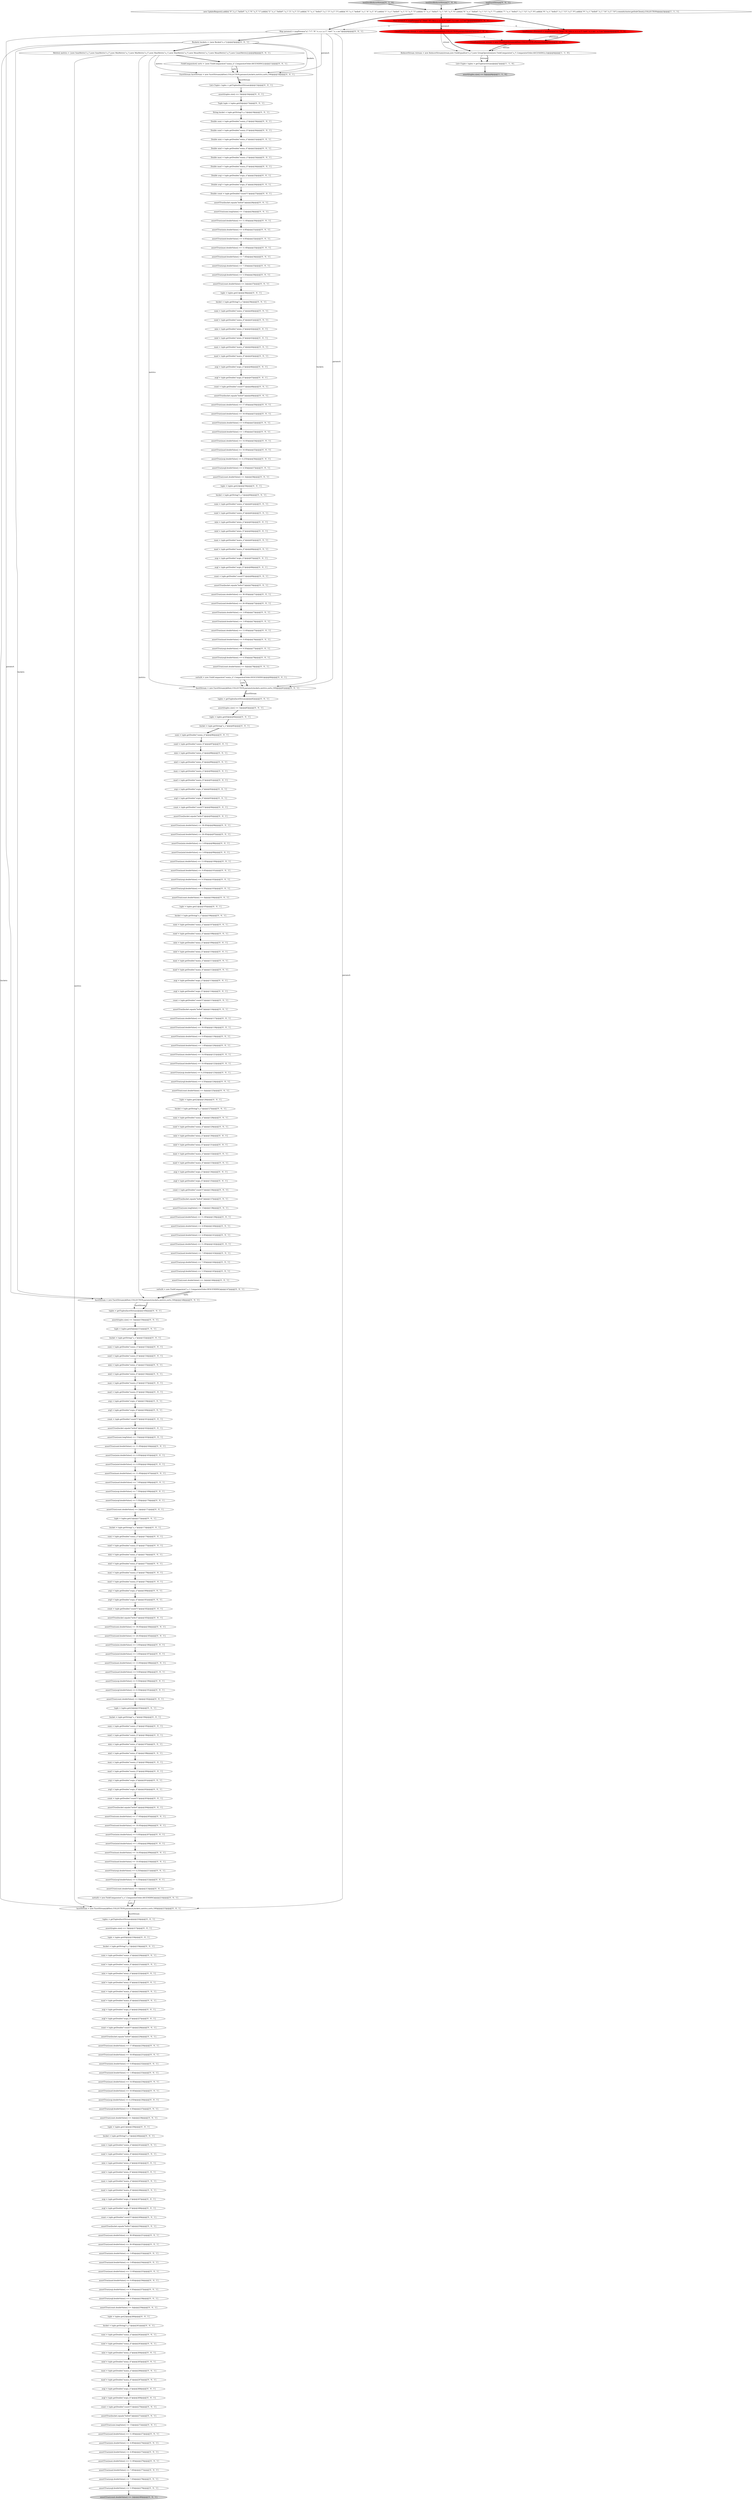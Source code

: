 digraph {
197 [style = filled, label = "count = tuple.getDouble(\"count(*)\")@@@136@@@['0', '0', '1']", fillcolor = white, shape = ellipse image = "AAA0AAABBB3BBB"];
48 [style = filled, label = "sumf = tuple.getDouble(\"sum(a_f)\")@@@108@@@['0', '0', '1']", fillcolor = white, shape = ellipse image = "AAA0AAABBB3BBB"];
226 [style = filled, label = "assertTrue(maxi.doubleValue() == 14.0D)@@@54@@@['0', '0', '1']", fillcolor = white, shape = ellipse image = "AAA0AAABBB3BBB"];
220 [style = filled, label = "assertTrue(maxi.doubleValue() == 13.0D)@@@255@@@['0', '0', '1']", fillcolor = white, shape = ellipse image = "AAA0AAABBB3BBB"];
51 [style = filled, label = "tuple = tuples.get(1)@@@172@@@['0', '0', '1']", fillcolor = white, shape = ellipse image = "AAA0AAABBB3BBB"];
67 [style = filled, label = "assertTrue(count.doubleValue() == 4)@@@238@@@['0', '0', '1']", fillcolor = white, shape = ellipse image = "AAA0AAABBB3BBB"];
140 [style = filled, label = "assertTrue(bucket.equals(\"hello0\"))@@@204@@@['0', '0', '1']", fillcolor = white, shape = ellipse image = "AAA0AAABBB3BBB"];
16 [style = filled, label = "assertTrue(minf.doubleValue() == 4.0D)@@@32@@@['0', '0', '1']", fillcolor = white, shape = ellipse image = "AAA0AAABBB3BBB"];
170 [style = filled, label = "minf = tuple.getDouble(\"min(a_f)\")@@@43@@@['0', '0', '1']", fillcolor = white, shape = ellipse image = "AAA0AAABBB3BBB"];
103 [style = filled, label = "tuple = tuples.get(2)@@@59@@@['0', '0', '1']", fillcolor = white, shape = ellipse image = "AAA0AAABBB3BBB"];
164 [style = filled, label = "assertTrue(maxi.doubleValue() == 11.0D)@@@142@@@['0', '0', '1']", fillcolor = white, shape = ellipse image = "AAA0AAABBB3BBB"];
201 [style = filled, label = "avgf = tuple.getDouble(\"avg(a_f)\")@@@181@@@['0', '0', '1']", fillcolor = white, shape = ellipse image = "AAA0AAABBB3BBB"];
95 [style = filled, label = "assertTrue(mini.doubleValue() == 0.0D)@@@119@@@['0', '0', '1']", fillcolor = white, shape = ellipse image = "AAA0AAABBB3BBB"];
5 [style = filled, label = "List<Tuple> tuples = getTuples(rstream)@@@7@@@['1', '1', '0']", fillcolor = white, shape = ellipse image = "AAA0AAABBB1BBB"];
4 [style = filled, label = "ReducerStream rstream = new ReducerStream(stream,new FieldEqualitor(\"a_s\"),new GroupOperation(new FieldComparator(\"a_f\",ComparatorOrder.ASCENDING),5))@@@6@@@['1', '1', '0']", fillcolor = white, shape = ellipse image = "AAA0AAABBB1BBB"];
110 [style = filled, label = "avgi = tuple.getDouble(\"avg(a_i)\")@@@159@@@['0', '0', '1']", fillcolor = white, shape = ellipse image = "AAA0AAABBB3BBB"];
7 [style = filled, label = "testZeroReducerStream['0', '1', '0']", fillcolor = lightgray, shape = diamond image = "AAA0AAABBB2BBB"];
80 [style = filled, label = "sorts(0( = new FieldComparator(\"a_s\",ComparatorOrder.DESCENDING)@@@147@@@['0', '0', '1']", fillcolor = white, shape = ellipse image = "AAA0AAABBB3BBB"];
24 [style = filled, label = "assertTrue(minf.doubleValue() == 3.0D)@@@74@@@['0', '0', '1']", fillcolor = white, shape = ellipse image = "AAA0AAABBB3BBB"];
144 [style = filled, label = "bucket = tuple.getString(\"a_s\")@@@152@@@['0', '0', '1']", fillcolor = white, shape = ellipse image = "AAA0AAABBB3BBB"];
102 [style = filled, label = "assertTrue(sumf.doubleValue() == 18.0D)@@@206@@@['0', '0', '1']", fillcolor = white, shape = ellipse image = "AAA0AAABBB3BBB"];
279 [style = filled, label = "avgf = tuple.getDouble(\"avg(a_f)\")@@@160@@@['0', '0', '1']", fillcolor = white, shape = ellipse image = "AAA0AAABBB3BBB"];
41 [style = filled, label = "Tuple tuple = tuples.get(0)@@@17@@@['0', '0', '1']", fillcolor = white, shape = ellipse image = "AAA0AAABBB3BBB"];
73 [style = filled, label = "sumf = tuple.getDouble(\"sum(a_f)\")@@@221@@@['0', '0', '1']", fillcolor = white, shape = ellipse image = "AAA0AAABBB3BBB"];
215 [style = filled, label = "sumf = tuple.getDouble(\"sum(a_f)\")@@@196@@@['0', '0', '1']", fillcolor = white, shape = ellipse image = "AAA0AAABBB3BBB"];
186 [style = filled, label = "mini = tuple.getDouble(\"min(a_i)\")@@@109@@@['0', '0', '1']", fillcolor = white, shape = ellipse image = "AAA0AAABBB3BBB"];
137 [style = filled, label = "assertTrue(sumf.doubleValue() == 26.0D)@@@97@@@['0', '0', '1']", fillcolor = white, shape = ellipse image = "AAA0AAABBB3BBB"];
157 [style = filled, label = "avgi = tuple.getDouble(\"avg(a_i)\")@@@201@@@['0', '0', '1']", fillcolor = white, shape = ellipse image = "AAA0AAABBB3BBB"];
86 [style = filled, label = "assertTrue(count.doubleValue() == 2)@@@171@@@['0', '0', '1']", fillcolor = white, shape = ellipse image = "AAA0AAABBB3BBB"];
209 [style = filled, label = "assertTrue(maxf.doubleValue() == 9.0D)@@@101@@@['0', '0', '1']", fillcolor = white, shape = ellipse image = "AAA0AAABBB3BBB"];
232 [style = filled, label = "count = tuple.getDouble(\"count(*)\")@@@161@@@['0', '0', '1']", fillcolor = white, shape = ellipse image = "AAA0AAABBB3BBB"];
0 [style = filled, label = "CloudSolrStream stream = new CloudSolrStream(zkHost,COLLECTION,paramsA)@@@5@@@['1', '0', '0']", fillcolor = red, shape = ellipse image = "AAA1AAABBB1BBB"];
238 [style = filled, label = "assertTrue(maxi.doubleValue() == 14.0D)@@@209@@@['0', '0', '1']", fillcolor = white, shape = ellipse image = "AAA0AAABBB3BBB"];
247 [style = filled, label = "assertTrue(sumi.doubleValue() == 38.0D)@@@71@@@['0', '0', '1']", fillcolor = white, shape = ellipse image = "AAA0AAABBB3BBB"];
255 [style = filled, label = "minf = tuple.getDouble(\"min(a_f)\")@@@244@@@['0', '0', '1']", fillcolor = white, shape = ellipse image = "AAA0AAABBB3BBB"];
275 [style = filled, label = "count = tuple.getDouble(\"count(*)\")@@@270@@@['0', '0', '1']", fillcolor = white, shape = ellipse image = "AAA0AAABBB3BBB"];
267 [style = filled, label = "assertTrue(minf.doubleValue() == 1.0D)@@@53@@@['0', '0', '1']", fillcolor = white, shape = ellipse image = "AAA0AAABBB3BBB"];
192 [style = filled, label = "assertTrue(maxf.doubleValue() == 7.0D)@@@277@@@['0', '0', '1']", fillcolor = white, shape = ellipse image = "AAA0AAABBB3BBB"];
276 [style = filled, label = "maxi = tuple.getDouble(\"max(a_i)\")@@@90@@@['0', '0', '1']", fillcolor = white, shape = ellipse image = "AAA0AAABBB3BBB"];
195 [style = filled, label = "Double count = tuple.getDouble(\"count(*)\")@@@27@@@['0', '0', '1']", fillcolor = white, shape = ellipse image = "AAA0AAABBB3BBB"];
229 [style = filled, label = "avgf = tuple.getDouble(\"avg(a_f)\")@@@269@@@['0', '0', '1']", fillcolor = white, shape = ellipse image = "AAA0AAABBB3BBB"];
153 [style = filled, label = "mini = tuple.getDouble(\"min(a_i)\")@@@63@@@['0', '0', '1']", fillcolor = white, shape = ellipse image = "AAA0AAABBB3BBB"];
55 [style = filled, label = "bucket = tuple.getString(\"a_s\")@@@39@@@['0', '0', '1']", fillcolor = white, shape = ellipse image = "AAA0AAABBB3BBB"];
272 [style = filled, label = "minf = tuple.getDouble(\"min(a_f)\")@@@131@@@['0', '0', '1']", fillcolor = white, shape = ellipse image = "AAA0AAABBB3BBB"];
152 [style = filled, label = "assert(tuples.size() == 3)@@@150@@@['0', '0', '1']", fillcolor = white, shape = ellipse image = "AAA0AAABBB3BBB"];
50 [style = filled, label = "tuples = getTuples(facetStream)@@@216@@@['0', '0', '1']", fillcolor = white, shape = ellipse image = "AAA0AAABBB3BBB"];
35 [style = filled, label = "minf = tuple.getDouble(\"min(a_f)\")@@@198@@@['0', '0', '1']", fillcolor = white, shape = ellipse image = "AAA0AAABBB3BBB"];
69 [style = filled, label = "assertTrue(sumi.longValue() == 15)@@@29@@@['0', '0', '1']", fillcolor = white, shape = ellipse image = "AAA0AAABBB3BBB"];
99 [style = filled, label = "assertTrue(avgf.doubleValue() == 5.5D)@@@279@@@['0', '0', '1']", fillcolor = white, shape = ellipse image = "AAA0AAABBB3BBB"];
123 [style = filled, label = "assertTrue(sumi.doubleValue() == 38.0D)@@@96@@@['0', '0', '1']", fillcolor = white, shape = ellipse image = "AAA0AAABBB3BBB"];
127 [style = filled, label = "sumi = tuple.getDouble(\"sum(a_i)\")@@@220@@@['0', '0', '1']", fillcolor = white, shape = ellipse image = "AAA0AAABBB3BBB"];
219 [style = filled, label = "assertTrue(maxf.doubleValue() == 9.0D)@@@189@@@['0', '0', '1']", fillcolor = white, shape = ellipse image = "AAA0AAABBB3BBB"];
258 [style = filled, label = "maxf = tuple.getDouble(\"max(a_f)\")@@@158@@@['0', '0', '1']", fillcolor = white, shape = ellipse image = "AAA0AAABBB3BBB"];
273 [style = filled, label = "assertTrue(sumi.doubleValue() == 17.0D)@@@230@@@['0', '0', '1']", fillcolor = white, shape = ellipse image = "AAA0AAABBB3BBB"];
59 [style = filled, label = "sumf = tuple.getDouble(\"sum(a_f)\")@@@263@@@['0', '0', '1']", fillcolor = white, shape = ellipse image = "AAA0AAABBB3BBB"];
120 [style = filled, label = "avgi = tuple.getDouble(\"avg(a_i)\")@@@46@@@['0', '0', '1']", fillcolor = white, shape = ellipse image = "AAA0AAABBB3BBB"];
168 [style = filled, label = "assertTrue(avgf.doubleValue() == 6.5D)@@@103@@@['0', '0', '1']", fillcolor = white, shape = ellipse image = "AAA0AAABBB3BBB"];
66 [style = filled, label = "assertTrue(maxf.doubleValue() == 9.0D)@@@76@@@['0', '0', '1']", fillcolor = white, shape = ellipse image = "AAA0AAABBB3BBB"];
12 [style = filled, label = "Double maxf = tuple.getDouble(\"max(a_f)\")@@@24@@@['0', '0', '1']", fillcolor = white, shape = ellipse image = "AAA0AAABBB3BBB"];
108 [style = filled, label = "assertTrue(avgi.doubleValue() == 4.25D)@@@123@@@['0', '0', '1']", fillcolor = white, shape = ellipse image = "AAA0AAABBB3BBB"];
62 [style = filled, label = "sumf = tuple.getDouble(\"sum(a_f)\")@@@242@@@['0', '0', '1']", fillcolor = white, shape = ellipse image = "AAA0AAABBB3BBB"];
188 [style = filled, label = "maxi = tuple.getDouble(\"max(a_i)\")@@@132@@@['0', '0', '1']", fillcolor = white, shape = ellipse image = "AAA0AAABBB3BBB"];
96 [style = filled, label = "bucket = tuple.getString(\"a_s\")@@@127@@@['0', '0', '1']", fillcolor = white, shape = ellipse image = "AAA0AAABBB3BBB"];
133 [style = filled, label = "tuple = tuples.get(0)@@@218@@@['0', '0', '1']", fillcolor = white, shape = ellipse image = "AAA0AAABBB3BBB"];
280 [style = filled, label = "assertTrue(count.doubleValue() == 2)@@@280@@@['0', '0', '1']", fillcolor = lightgray, shape = ellipse image = "AAA0AAABBB3BBB"];
262 [style = filled, label = "tuple = tuples.get(1)@@@239@@@['0', '0', '1']", fillcolor = white, shape = ellipse image = "AAA0AAABBB3BBB"];
25 [style = filled, label = "FieldComparator(( sorts = {new FieldComparator(\"sum(a_i)\",ComparatorOrder.ASCENDING)}@@@11@@@['0', '0', '1']", fillcolor = white, shape = ellipse image = "AAA0AAABBB3BBB"];
64 [style = filled, label = "assertTrue(count.doubleValue() == 4)@@@79@@@['0', '0', '1']", fillcolor = white, shape = ellipse image = "AAA0AAABBB3BBB"];
256 [style = filled, label = "assertTrue(avgi.doubleValue() == 7.5D)@@@35@@@['0', '0', '1']", fillcolor = white, shape = ellipse image = "AAA0AAABBB3BBB"];
77 [style = filled, label = "assertTrue(sumi.doubleValue() == 38.0D)@@@184@@@['0', '0', '1']", fillcolor = white, shape = ellipse image = "AAA0AAABBB3BBB"];
70 [style = filled, label = "assertTrue(maxf.doubleValue() == 7.0D)@@@168@@@['0', '0', '1']", fillcolor = white, shape = ellipse image = "AAA0AAABBB3BBB"];
8 [style = filled, label = "SolrParams sParamsA = mapParams(\"q\",\"blah\",\"fl\",\"id,a_s, a_i, a_f\",\"sort\",\"a_s asc , a_f asc\")@@@4@@@['0', '1', '0']", fillcolor = red, shape = ellipse image = "AAA1AAABBB2BBB"];
155 [style = filled, label = "avgf = tuple.getDouble(\"avg(a_f)\")@@@47@@@['0', '0', '1']", fillcolor = white, shape = ellipse image = "AAA0AAABBB3BBB"];
34 [style = filled, label = "assertTrue(bucket.equals(\"hello4\"))@@@137@@@['0', '0', '1']", fillcolor = white, shape = ellipse image = "AAA0AAABBB3BBB"];
270 [style = filled, label = "assertTrue(maxf.doubleValue() == 7.0D)@@@34@@@['0', '0', '1']", fillcolor = white, shape = ellipse image = "AAA0AAABBB3BBB"];
243 [style = filled, label = "sumi = tuple.getDouble(\"sum(a_i)\")@@@128@@@['0', '0', '1']", fillcolor = white, shape = ellipse image = "AAA0AAABBB3BBB"];
81 [style = filled, label = "sumf = tuple.getDouble(\"sum(a_f)\")@@@154@@@['0', '0', '1']", fillcolor = white, shape = ellipse image = "AAA0AAABBB3BBB"];
106 [style = filled, label = "assertTrue(avgf.doubleValue() == 6.5D)@@@78@@@['0', '0', '1']", fillcolor = white, shape = ellipse image = "AAA0AAABBB3BBB"];
138 [style = filled, label = "assertTrue(maxf.doubleValue() == 10.0D)@@@210@@@['0', '0', '1']", fillcolor = white, shape = ellipse image = "AAA0AAABBB3BBB"];
89 [style = filled, label = "assertTrue(bucket.equals(\"hello4\"))@@@271@@@['0', '0', '1']", fillcolor = white, shape = ellipse image = "AAA0AAABBB3BBB"];
181 [style = filled, label = "assertTrue(avgf.doubleValue() == 5.5D)@@@36@@@['0', '0', '1']", fillcolor = white, shape = ellipse image = "AAA0AAABBB3BBB"];
60 [style = filled, label = "Double sumi = tuple.getDouble(\"sum(a_i)\")@@@19@@@['0', '0', '1']", fillcolor = white, shape = ellipse image = "AAA0AAABBB3BBB"];
31 [style = filled, label = "mini = tuple.getDouble(\"min(a_i)\")@@@243@@@['0', '0', '1']", fillcolor = white, shape = ellipse image = "AAA0AAABBB3BBB"];
37 [style = filled, label = "sumi = tuple.getDouble(\"sum(a_i)\")@@@40@@@['0', '0', '1']", fillcolor = white, shape = ellipse image = "AAA0AAABBB3BBB"];
268 [style = filled, label = "avgf = tuple.getDouble(\"avg(a_f)\")@@@135@@@['0', '0', '1']", fillcolor = white, shape = ellipse image = "AAA0AAABBB3BBB"];
244 [style = filled, label = "maxi = tuple.getDouble(\"max(a_i)\")@@@245@@@['0', '0', '1']", fillcolor = white, shape = ellipse image = "AAA0AAABBB3BBB"];
265 [style = filled, label = "assertTrue(mini.doubleValue() == 4.0D)@@@165@@@['0', '0', '1']", fillcolor = white, shape = ellipse image = "AAA0AAABBB3BBB"];
175 [style = filled, label = "sorts(0( = new FieldComparator(\"sum(a_i)\",ComparatorOrder.DESCENDING)@@@80@@@['0', '0', '1']", fillcolor = white, shape = ellipse image = "AAA0AAABBB3BBB"];
87 [style = filled, label = "avgf = tuple.getDouble(\"avg(a_f)\")@@@248@@@['0', '0', '1']", fillcolor = white, shape = ellipse image = "AAA0AAABBB3BBB"];
84 [style = filled, label = "minf = tuple.getDouble(\"min(a_f)\")@@@223@@@['0', '0', '1']", fillcolor = white, shape = ellipse image = "AAA0AAABBB3BBB"];
165 [style = filled, label = "maxi = tuple.getDouble(\"max(a_i)\")@@@157@@@['0', '0', '1']", fillcolor = white, shape = ellipse image = "AAA0AAABBB3BBB"];
218 [style = filled, label = "assertTrue(bucket.equals(\"hello3\"))@@@250@@@['0', '0', '1']", fillcolor = white, shape = ellipse image = "AAA0AAABBB3BBB"];
240 [style = filled, label = "assertTrue(mini.doubleValue() == 4.0D)@@@274@@@['0', '0', '1']", fillcolor = white, shape = ellipse image = "AAA0AAABBB3BBB"];
30 [style = filled, label = "assertTrue(count.doubleValue() == 2)@@@37@@@['0', '0', '1']", fillcolor = white, shape = ellipse image = "AAA0AAABBB3BBB"];
151 [style = filled, label = "sumi = tuple.getDouble(\"sum(a_i)\")@@@107@@@['0', '0', '1']", fillcolor = white, shape = ellipse image = "AAA0AAABBB3BBB"];
222 [style = filled, label = "tuple = tuples.get(2)@@@260@@@['0', '0', '1']", fillcolor = white, shape = ellipse image = "AAA0AAABBB3BBB"];
139 [style = filled, label = "avgf = tuple.getDouble(\"avg(a_f)\")@@@202@@@['0', '0', '1']", fillcolor = white, shape = ellipse image = "AAA0AAABBB3BBB"];
167 [style = filled, label = "avgi = tuple.getDouble(\"avg(a_i)\")@@@113@@@['0', '0', '1']", fillcolor = white, shape = ellipse image = "AAA0AAABBB3BBB"];
263 [style = filled, label = "maxf = tuple.getDouble(\"max(a_f)\")@@@133@@@['0', '0', '1']", fillcolor = white, shape = ellipse image = "AAA0AAABBB3BBB"];
1 [style = filled, label = "new UpdateRequest().add(id,\"0\",\"a_s\",\"hello0\",\"a_i\",\"0\",\"a_f\",\"1\").add(id,\"2\",\"a_s\",\"hello0\",\"a_i\",\"2\",\"a_f\",\"2\").add(id,\"3\",\"a_s\",\"hello3\",\"a_i\",\"3\",\"a_f\",\"3\").add(id,\"4\",\"a_s\",\"hello4\",\"a_i\",\"4\",\"a_f\",\"4\").add(id,\"1\",\"a_s\",\"hello0\",\"a_i\",\"1\",\"a_f\",\"5\").add(id,\"5\",\"a_s\",\"hello3\",\"a_i\",\"10\",\"a_f\",\"6\").add(id,\"6\",\"a_s\",\"hello4\",\"a_i\",\"11\",\"a_f\",\"7\").add(id,\"7\",\"a_s\",\"hello3\",\"a_i\",\"12\",\"a_f\",\"8\").add(id,\"8\",\"a_s\",\"hello3\",\"a_i\",\"13\",\"a_f\",\"9\").add(id,\"9\",\"a_s\",\"hello0\",\"a_i\",\"14\",\"a_f\",\"10\").commit(cluster.getSolrClient(),COLLECTION)@@@3@@@['1', '1', '1']", fillcolor = white, shape = ellipse image = "AAA0AAABBB1BBB"];
90 [style = filled, label = "mini = tuple.getDouble(\"min(a_i)\")@@@88@@@['0', '0', '1']", fillcolor = white, shape = ellipse image = "AAA0AAABBB3BBB"];
98 [style = filled, label = "assertTrue(maxi.doubleValue() == 11.0D)@@@167@@@['0', '0', '1']", fillcolor = white, shape = ellipse image = "AAA0AAABBB3BBB"];
58 [style = filled, label = "mini = tuple.getDouble(\"min(a_i)\")@@@155@@@['0', '0', '1']", fillcolor = white, shape = ellipse image = "AAA0AAABBB3BBB"];
135 [style = filled, label = "String bucket = tuple.getString(\"a_s\")@@@18@@@['0', '0', '1']", fillcolor = white, shape = ellipse image = "AAA0AAABBB3BBB"];
116 [style = filled, label = "assertTrue(sumf.doubleValue() == 18.0D)@@@231@@@['0', '0', '1']", fillcolor = white, shape = ellipse image = "AAA0AAABBB3BBB"];
23 [style = filled, label = "assertTrue(minf.doubleValue() == 4.0D)@@@275@@@['0', '0', '1']", fillcolor = white, shape = ellipse image = "AAA0AAABBB3BBB"];
10 [style = filled, label = "assertTrue(maxi.doubleValue() == 13.0D)@@@188@@@['0', '0', '1']", fillcolor = white, shape = ellipse image = "AAA0AAABBB3BBB"];
249 [style = filled, label = "maxi = tuple.getDouble(\"max(a_i)\")@@@224@@@['0', '0', '1']", fillcolor = white, shape = ellipse image = "AAA0AAABBB3BBB"];
128 [style = filled, label = "count = tuple.getDouble(\"count(*)\")@@@203@@@['0', '0', '1']", fillcolor = white, shape = ellipse image = "AAA0AAABBB3BBB"];
230 [style = filled, label = "assertTrue(minf.doubleValue() == 4.0D)@@@166@@@['0', '0', '1']", fillcolor = white, shape = ellipse image = "AAA0AAABBB3BBB"];
184 [style = filled, label = "sumi = tuple.getDouble(\"sum(a_i)\")@@@262@@@['0', '0', '1']", fillcolor = white, shape = ellipse image = "AAA0AAABBB3BBB"];
32 [style = filled, label = "assertTrue(avgf.doubleValue() == 4.5D)@@@212@@@['0', '0', '1']", fillcolor = white, shape = ellipse image = "AAA0AAABBB3BBB"];
257 [style = filled, label = "assertTrue(minf.doubleValue() == 1.0D)@@@120@@@['0', '0', '1']", fillcolor = white, shape = ellipse image = "AAA0AAABBB3BBB"];
3 [style = filled, label = "testZeroReducerStream['1', '0', '0']", fillcolor = lightgray, shape = diamond image = "AAA0AAABBB1BBB"];
251 [style = filled, label = "avgi = tuple.getDouble(\"avg(a_i)\")@@@134@@@['0', '0', '1']", fillcolor = white, shape = ellipse image = "AAA0AAABBB3BBB"];
159 [style = filled, label = "assertTrue(mini.doubleValue() == 0.0D)@@@52@@@['0', '0', '1']", fillcolor = white, shape = ellipse image = "AAA0AAABBB3BBB"];
274 [style = filled, label = "tuples = getTuples(facetStream)@@@82@@@['0', '0', '1']", fillcolor = white, shape = ellipse image = "AAA0AAABBB3BBB"];
261 [style = filled, label = "maxi = tuple.getDouble(\"max(a_i)\")@@@199@@@['0', '0', '1']", fillcolor = white, shape = ellipse image = "AAA0AAABBB3BBB"];
124 [style = filled, label = "mini = tuple.getDouble(\"min(a_i)\")@@@42@@@['0', '0', '1']", fillcolor = white, shape = ellipse image = "AAA0AAABBB3BBB"];
2 [style = filled, label = "Map paramsA = mapParams(\"q\",\"blah\",\"fl\",\"id,a_s, a_i, a_f\",\"sort\",\"a_s asc , a_f asc\")@@@4@@@['1', '0', '0']", fillcolor = red, shape = ellipse image = "AAA1AAABBB1BBB"];
65 [style = filled, label = "maxi = tuple.getDouble(\"max(a_i)\")@@@44@@@['0', '0', '1']", fillcolor = white, shape = ellipse image = "AAA0AAABBB3BBB"];
206 [style = filled, label = "assertTrue(sumf.doubleValue() == 18.0D)@@@118@@@['0', '0', '1']", fillcolor = white, shape = ellipse image = "AAA0AAABBB3BBB"];
245 [style = filled, label = "assertTrue(avgi.doubleValue() == 9.5D)@@@190@@@['0', '0', '1']", fillcolor = white, shape = ellipse image = "AAA0AAABBB3BBB"];
254 [style = filled, label = "assertTrue(sumf.doubleValue() == 18.0D)@@@51@@@['0', '0', '1']", fillcolor = white, shape = ellipse image = "AAA0AAABBB3BBB"];
129 [style = filled, label = "bucket = tuple.getString(\"a_s\")@@@240@@@['0', '0', '1']", fillcolor = white, shape = ellipse image = "AAA0AAABBB3BBB"];
100 [style = filled, label = "count = tuple.getDouble(\"count(*)\")@@@69@@@['0', '0', '1']", fillcolor = white, shape = ellipse image = "AAA0AAABBB3BBB"];
166 [style = filled, label = "sumi = tuple.getDouble(\"sum(a_i)\")@@@195@@@['0', '0', '1']", fillcolor = white, shape = ellipse image = "AAA0AAABBB3BBB"];
125 [style = filled, label = "assertTrue(avgi.doubleValue() == 4.25D)@@@236@@@['0', '0', '1']", fillcolor = white, shape = ellipse image = "AAA0AAABBB3BBB"];
40 [style = filled, label = "assertTrue(sumi.longValue() == 15)@@@272@@@['0', '0', '1']", fillcolor = white, shape = ellipse image = "AAA0AAABBB3BBB"];
136 [style = filled, label = "assertTrue(maxf.doubleValue() == 10.0D)@@@122@@@['0', '0', '1']", fillcolor = white, shape = ellipse image = "AAA0AAABBB3BBB"];
158 [style = filled, label = "sumf = tuple.getDouble(\"sum(a_f)\")@@@41@@@['0', '0', '1']", fillcolor = white, shape = ellipse image = "AAA0AAABBB3BBB"];
182 [style = filled, label = "bucket = tuple.getString(\"a_s\")@@@60@@@['0', '0', '1']", fillcolor = white, shape = ellipse image = "AAA0AAABBB3BBB"];
27 [style = filled, label = "assertTrue(bucket.equals(\"hello0\"))@@@49@@@['0', '0', '1']", fillcolor = white, shape = ellipse image = "AAA0AAABBB3BBB"];
199 [style = filled, label = "maxf = tuple.getDouble(\"max(a_f)\")@@@66@@@['0', '0', '1']", fillcolor = white, shape = ellipse image = "AAA0AAABBB3BBB"];
278 [style = filled, label = "tuple = tuples.get(1)@@@105@@@['0', '0', '1']", fillcolor = white, shape = ellipse image = "AAA0AAABBB3BBB"];
242 [style = filled, label = "maxf = tuple.getDouble(\"max(a_f)\")@@@246@@@['0', '0', '1']", fillcolor = white, shape = ellipse image = "AAA0AAABBB3BBB"];
208 [style = filled, label = "mini = tuple.getDouble(\"min(a_i)\")@@@130@@@['0', '0', '1']", fillcolor = white, shape = ellipse image = "AAA0AAABBB3BBB"];
57 [style = filled, label = "maxi = tuple.getDouble(\"max(a_i)\")@@@65@@@['0', '0', '1']", fillcolor = white, shape = ellipse image = "AAA0AAABBB3BBB"];
85 [style = filled, label = "avgf = tuple.getDouble(\"avg(a_f)\")@@@114@@@['0', '0', '1']", fillcolor = white, shape = ellipse image = "AAA0AAABBB3BBB"];
101 [style = filled, label = "maxi = tuple.getDouble(\"max(a_i)\")@@@111@@@['0', '0', '1']", fillcolor = white, shape = ellipse image = "AAA0AAABBB3BBB"];
107 [style = filled, label = "maxf = tuple.getDouble(\"max(a_f)\")@@@225@@@['0', '0', '1']", fillcolor = white, shape = ellipse image = "AAA0AAABBB3BBB"];
28 [style = filled, label = "assertTrue(mini.doubleValue() == 0.0D)@@@232@@@['0', '0', '1']", fillcolor = white, shape = ellipse image = "AAA0AAABBB3BBB"];
205 [style = filled, label = "assertTrue(sumi.doubleValue() == 17.0D)@@@50@@@['0', '0', '1']", fillcolor = white, shape = ellipse image = "AAA0AAABBB3BBB"];
74 [style = filled, label = "assertTrue(maxf.doubleValue() == 9.0D)@@@256@@@['0', '0', '1']", fillcolor = white, shape = ellipse image = "AAA0AAABBB3BBB"];
82 [style = filled, label = "List<Tuple> tuples = getTuples(facetStream)@@@15@@@['0', '0', '1']", fillcolor = white, shape = ellipse image = "AAA0AAABBB3BBB"];
156 [style = filled, label = "sumf = tuple.getDouble(\"sum(a_f)\")@@@129@@@['0', '0', '1']", fillcolor = white, shape = ellipse image = "AAA0AAABBB3BBB"];
163 [style = filled, label = "avgf = tuple.getDouble(\"avg(a_f)\")@@@227@@@['0', '0', '1']", fillcolor = white, shape = ellipse image = "AAA0AAABBB3BBB"];
259 [style = filled, label = "assertTrue(sumf.doubleValue() == 11.0D)@@@139@@@['0', '0', '1']", fillcolor = white, shape = ellipse image = "AAA0AAABBB3BBB"];
93 [style = filled, label = "assertTrue(mini.doubleValue() == 0.0D)@@@207@@@['0', '0', '1']", fillcolor = white, shape = ellipse image = "AAA0AAABBB3BBB"];
233 [style = filled, label = "mini = tuple.getDouble(\"min(a_i)\")@@@222@@@['0', '0', '1']", fillcolor = white, shape = ellipse image = "AAA0AAABBB3BBB"];
54 [style = filled, label = "minf = tuple.getDouble(\"min(a_f)\")@@@156@@@['0', '0', '1']", fillcolor = white, shape = ellipse image = "AAA0AAABBB3BBB"];
143 [style = filled, label = "count = tuple.getDouble(\"count(*)\")@@@115@@@['0', '0', '1']", fillcolor = white, shape = ellipse image = "AAA0AAABBB3BBB"];
29 [style = filled, label = "assertTrue(maxi.doubleValue() == 11.0D)@@@33@@@['0', '0', '1']", fillcolor = white, shape = ellipse image = "AAA0AAABBB3BBB"];
126 [style = filled, label = "Metric(( metrics = {new SumMetric(\"a_i\"),new SumMetric(\"a_f\"),new MinMetric(\"a_i\"),new MinMetric(\"a_f\"),new MaxMetric(\"a_i\"),new MaxMetric(\"a_f\"),new MeanMetric(\"a_i\"),new MeanMetric(\"a_f\"),new CountMetric()}@@@8@@@['0', '0', '1']", fillcolor = white, shape = ellipse image = "AAA0AAABBB3BBB"];
45 [style = filled, label = "assertTrue(maxi.doubleValue() == 13.0D)@@@75@@@['0', '0', '1']", fillcolor = white, shape = ellipse image = "AAA0AAABBB3BBB"];
61 [style = filled, label = "avgi = tuple.getDouble(\"avg(a_i)\")@@@226@@@['0', '0', '1']", fillcolor = white, shape = ellipse image = "AAA0AAABBB3BBB"];
121 [style = filled, label = "Double minf = tuple.getDouble(\"min(a_f)\")@@@22@@@['0', '0', '1']", fillcolor = white, shape = ellipse image = "AAA0AAABBB3BBB"];
169 [style = filled, label = "mini = tuple.getDouble(\"min(a_i)\")@@@176@@@['0', '0', '1']", fillcolor = white, shape = ellipse image = "AAA0AAABBB3BBB"];
105 [style = filled, label = "count = tuple.getDouble(\"count(*)\")@@@249@@@['0', '0', '1']", fillcolor = white, shape = ellipse image = "AAA0AAABBB3BBB"];
83 [style = filled, label = "avgi = tuple.getDouble(\"avg(a_i)\")@@@180@@@['0', '0', '1']", fillcolor = white, shape = ellipse image = "AAA0AAABBB3BBB"];
75 [style = filled, label = "assertTrue(bucket.equals(\"hello0\"))@@@229@@@['0', '0', '1']", fillcolor = white, shape = ellipse image = "AAA0AAABBB3BBB"];
68 [style = filled, label = "assertTrue(sumf.doubleValue() == 11.0D)@@@30@@@['0', '0', '1']", fillcolor = white, shape = ellipse image = "AAA0AAABBB3BBB"];
72 [style = filled, label = "assertTrue(avgi.doubleValue() == 4.25D)@@@211@@@['0', '0', '1']", fillcolor = white, shape = ellipse image = "AAA0AAABBB3BBB"];
178 [style = filled, label = "tuple = tuples.get(2)@@@126@@@['0', '0', '1']", fillcolor = white, shape = ellipse image = "AAA0AAABBB3BBB"];
20 [style = filled, label = "sumi = tuple.getDouble(\"sum(a_i)\")@@@174@@@['0', '0', '1']", fillcolor = white, shape = ellipse image = "AAA0AAABBB3BBB"];
130 [style = filled, label = "FacetStream facetStream = new FacetStream(zkHost,COLLECTION,paramsA,buckets,metrics,sorts,100)@@@14@@@['0', '0', '1']", fillcolor = white, shape = ellipse image = "AAA0AAABBB3BBB"];
193 [style = filled, label = "facetStream = new FacetStream(zkHost,COLLECTION,paramsA,buckets,metrics,sorts,100)@@@81@@@['0', '0', '1']", fillcolor = white, shape = ellipse image = "AAA0AAABBB3BBB"];
162 [style = filled, label = "assertTrue(bucket.equals(\"hello4\"))@@@162@@@['0', '0', '1']", fillcolor = white, shape = ellipse image = "AAA0AAABBB3BBB"];
134 [style = filled, label = "assertTrue(sumi.longValue() == 15)@@@163@@@['0', '0', '1']", fillcolor = white, shape = ellipse image = "AAA0AAABBB3BBB"];
92 [style = filled, label = "bucket = tuple.getString(\"a_s\")@@@173@@@['0', '0', '1']", fillcolor = white, shape = ellipse image = "AAA0AAABBB3BBB"];
52 [style = filled, label = "bucket = tuple.getString(\"a_s\")@@@261@@@['0', '0', '1']", fillcolor = white, shape = ellipse image = "AAA0AAABBB3BBB"];
228 [style = filled, label = "assertTrue(sumi.doubleValue() == 17.0D)@@@117@@@['0', '0', '1']", fillcolor = white, shape = ellipse image = "AAA0AAABBB3BBB"];
210 [style = filled, label = "assertTrue(bucket.equals(\"hello3\"))@@@95@@@['0', '0', '1']", fillcolor = white, shape = ellipse image = "AAA0AAABBB3BBB"];
36 [style = filled, label = "count = tuple.getDouble(\"count(*)\")@@@48@@@['0', '0', '1']", fillcolor = white, shape = ellipse image = "AAA0AAABBB3BBB"];
114 [style = filled, label = "assertTrue(avgf.doubleValue() == 5.5D)@@@145@@@['0', '0', '1']", fillcolor = white, shape = ellipse image = "AAA0AAABBB3BBB"];
53 [style = filled, label = "assertTrue(maxi.doubleValue() == 11.0D)@@@276@@@['0', '0', '1']", fillcolor = white, shape = ellipse image = "AAA0AAABBB3BBB"];
147 [style = filled, label = "assertTrue(maxi.doubleValue() == 14.0D)@@@234@@@['0', '0', '1']", fillcolor = white, shape = ellipse image = "AAA0AAABBB3BBB"];
11 [style = filled, label = "assertTrue(avgi.doubleValue() == 7.5D)@@@278@@@['0', '0', '1']", fillcolor = white, shape = ellipse image = "AAA0AAABBB3BBB"];
180 [style = filled, label = "count = tuple.getDouble(\"count(*)\")@@@182@@@['0', '0', '1']", fillcolor = white, shape = ellipse image = "AAA0AAABBB3BBB"];
212 [style = filled, label = "Double maxi = tuple.getDouble(\"max(a_i)\")@@@23@@@['0', '0', '1']", fillcolor = white, shape = ellipse image = "AAA0AAABBB3BBB"];
225 [style = filled, label = "avgi = tuple.getDouble(\"avg(a_i)\")@@@268@@@['0', '0', '1']", fillcolor = white, shape = ellipse image = "AAA0AAABBB3BBB"];
264 [style = filled, label = "assertTrue(mini.doubleValue() == 4.0D)@@@31@@@['0', '0', '1']", fillcolor = white, shape = ellipse image = "AAA0AAABBB3BBB"];
198 [style = filled, label = "assertTrue(maxf.doubleValue() == 10.0D)@@@235@@@['0', '0', '1']", fillcolor = white, shape = ellipse image = "AAA0AAABBB3BBB"];
112 [style = filled, label = "maxf = tuple.getDouble(\"max(a_f)\")@@@200@@@['0', '0', '1']", fillcolor = white, shape = ellipse image = "AAA0AAABBB3BBB"];
216 [style = filled, label = "assertTrue(avgf.doubleValue() == 4.5D)@@@57@@@['0', '0', '1']", fillcolor = white, shape = ellipse image = "AAA0AAABBB3BBB"];
221 [style = filled, label = "assertTrue(sumf.doubleValue() == 26.0D)@@@252@@@['0', '0', '1']", fillcolor = white, shape = ellipse image = "AAA0AAABBB3BBB"];
236 [style = filled, label = "maxi = tuple.getDouble(\"max(a_i)\")@@@178@@@['0', '0', '1']", fillcolor = white, shape = ellipse image = "AAA0AAABBB3BBB"];
281 [style = filled, label = "minf = tuple.getDouble(\"min(a_f)\")@@@89@@@['0', '0', '1']", fillcolor = white, shape = ellipse image = "AAA0AAABBB3BBB"];
56 [style = filled, label = "minf = tuple.getDouble(\"min(a_f)\")@@@265@@@['0', '0', '1']", fillcolor = white, shape = ellipse image = "AAA0AAABBB3BBB"];
241 [style = filled, label = "Double sumf = tuple.getDouble(\"sum(a_f)\")@@@20@@@['0', '0', '1']", fillcolor = white, shape = ellipse image = "AAA0AAABBB3BBB"];
252 [style = filled, label = "assert(tuples.size() == 3)@@@83@@@['0', '0', '1']", fillcolor = white, shape = ellipse image = "AAA0AAABBB3BBB"];
150 [style = filled, label = "assertTrue(minf.doubleValue() == 3.0D)@@@187@@@['0', '0', '1']", fillcolor = white, shape = ellipse image = "AAA0AAABBB3BBB"];
185 [style = filled, label = "assertTrue(sumf.doubleValue() == 26.0D)@@@72@@@['0', '0', '1']", fillcolor = white, shape = ellipse image = "AAA0AAABBB3BBB"];
253 [style = filled, label = "assertTrue(count.doubleValue() == 4)@@@125@@@['0', '0', '1']", fillcolor = white, shape = ellipse image = "AAA0AAABBB3BBB"];
176 [style = filled, label = "assert(tuples.size() == 3)@@@16@@@['0', '0', '1']", fillcolor = white, shape = ellipse image = "AAA0AAABBB3BBB"];
145 [style = filled, label = "assertTrue(avgi.doubleValue() == 7.5D)@@@144@@@['0', '0', '1']", fillcolor = white, shape = ellipse image = "AAA0AAABBB3BBB"];
187 [style = filled, label = "assertTrue(mini.doubleValue() == 3.0D)@@@73@@@['0', '0', '1']", fillcolor = white, shape = ellipse image = "AAA0AAABBB3BBB"];
277 [style = filled, label = "Double mini = tuple.getDouble(\"min(a_i)\")@@@21@@@['0', '0', '1']", fillcolor = white, shape = ellipse image = "AAA0AAABBB3BBB"];
207 [style = filled, label = "assertTrue(mini.doubleValue() == 4.0D)@@@140@@@['0', '0', '1']", fillcolor = white, shape = ellipse image = "AAA0AAABBB3BBB"];
38 [style = filled, label = "assertTrue(count.doubleValue() == 4)@@@213@@@['0', '0', '1']", fillcolor = white, shape = ellipse image = "AAA0AAABBB3BBB"];
260 [style = filled, label = "avgf = tuple.getDouble(\"avg(a_f)\")@@@68@@@['0', '0', '1']", fillcolor = white, shape = ellipse image = "AAA0AAABBB3BBB"];
26 [style = filled, label = "assertTrue(count.doubleValue() == 4)@@@192@@@['0', '0', '1']", fillcolor = white, shape = ellipse image = "AAA0AAABBB3BBB"];
266 [style = filled, label = "assertTrue(minf.doubleValue() == 1.0D)@@@233@@@['0', '0', '1']", fillcolor = white, shape = ellipse image = "AAA0AAABBB3BBB"];
63 [style = filled, label = "assertTrue(maxf.doubleValue() == 10.0D)@@@55@@@['0', '0', '1']", fillcolor = white, shape = ellipse image = "AAA0AAABBB3BBB"];
15 [style = filled, label = "tuple = tuples.get(0)@@@151@@@['0', '0', '1']", fillcolor = white, shape = ellipse image = "AAA0AAABBB3BBB"];
246 [style = filled, label = "maxi = tuple.getDouble(\"max(a_i)\")@@@266@@@['0', '0', '1']", fillcolor = white, shape = ellipse image = "AAA0AAABBB3BBB"];
271 [style = filled, label = "sumf = tuple.getDouble(\"sum(a_f)\")@@@87@@@['0', '0', '1']", fillcolor = white, shape = ellipse image = "AAA0AAABBB3BBB"];
117 [style = filled, label = "assertTrue(maxi.doubleValue() == 13.0D)@@@100@@@['0', '0', '1']", fillcolor = white, shape = ellipse image = "AAA0AAABBB3BBB"];
161 [style = filled, label = "tuple = tuples.get(0)@@@84@@@['0', '0', '1']", fillcolor = white, shape = ellipse image = "AAA0AAABBB3BBB"];
190 [style = filled, label = "count = tuple.getDouble(\"count(*)\")@@@228@@@['0', '0', '1']", fillcolor = white, shape = ellipse image = "AAA0AAABBB3BBB"];
44 [style = filled, label = "maxf = tuple.getDouble(\"max(a_f)\")@@@112@@@['0', '0', '1']", fillcolor = white, shape = ellipse image = "AAA0AAABBB3BBB"];
141 [style = filled, label = "facetStream = new FacetStream(zkHost,COLLECTION,paramsA,buckets,metrics,sorts,100)@@@215@@@['0', '0', '1']", fillcolor = white, shape = ellipse image = "AAA0AAABBB3BBB"];
200 [style = filled, label = "tuple = tuples.get(2)@@@193@@@['0', '0', '1']", fillcolor = white, shape = ellipse image = "AAA0AAABBB3BBB"];
9 [style = filled, label = "CloudSolrStream stream = new CloudSolrStream(zkHost,COLLECTION,sParamsA)@@@5@@@['0', '1', '0']", fillcolor = red, shape = ellipse image = "AAA1AAABBB2BBB"];
191 [style = filled, label = "assertTrue(maxi.doubleValue() == 14.0D)@@@121@@@['0', '0', '1']", fillcolor = white, shape = ellipse image = "AAA0AAABBB3BBB"];
148 [style = filled, label = "minf = tuple.getDouble(\"min(a_f)\")@@@177@@@['0', '0', '1']", fillcolor = white, shape = ellipse image = "AAA0AAABBB3BBB"];
237 [style = filled, label = "bucket = tuple.getString(\"a_s\")@@@194@@@['0', '0', '1']", fillcolor = white, shape = ellipse image = "AAA0AAABBB3BBB"];
183 [style = filled, label = "Bucket(( buckets = {new Bucket(\"a_s\")}@@@5@@@['0', '0', '1']", fillcolor = white, shape = ellipse image = "AAA0AAABBB3BBB"];
88 [style = filled, label = "minf = tuple.getDouble(\"min(a_f)\")@@@64@@@['0', '0', '1']", fillcolor = white, shape = ellipse image = "AAA0AAABBB3BBB"];
179 [style = filled, label = "sumi = tuple.getDouble(\"sum(a_i)\")@@@241@@@['0', '0', '1']", fillcolor = white, shape = ellipse image = "AAA0AAABBB3BBB"];
49 [style = filled, label = "tuple = tuples.get(1)@@@38@@@['0', '0', '1']", fillcolor = white, shape = ellipse image = "AAA0AAABBB3BBB"];
250 [style = filled, label = "avgf = tuple.getDouble(\"avg(a_f)\")@@@93@@@['0', '0', '1']", fillcolor = white, shape = ellipse image = "AAA0AAABBB3BBB"];
111 [style = filled, label = "assertTrue(minf.doubleValue() == 4.0D)@@@141@@@['0', '0', '1']", fillcolor = white, shape = ellipse image = "AAA0AAABBB3BBB"];
104 [style = filled, label = "avgi = tuple.getDouble(\"avg(a_i)\")@@@92@@@['0', '0', '1']", fillcolor = white, shape = ellipse image = "AAA0AAABBB3BBB"];
171 [style = filled, label = "assertTrue(mini.doubleValue() == 3.0D)@@@253@@@['0', '0', '1']", fillcolor = white, shape = ellipse image = "AAA0AAABBB3BBB"];
118 [style = filled, label = "count = tuple.getDouble(\"count(*)\")@@@94@@@['0', '0', '1']", fillcolor = white, shape = ellipse image = "AAA0AAABBB3BBB"];
142 [style = filled, label = "mini = tuple.getDouble(\"min(a_i)\")@@@197@@@['0', '0', '1']", fillcolor = white, shape = ellipse image = "AAA0AAABBB3BBB"];
119 [style = filled, label = "assertTrue(avgf.doubleValue() == 4.5D)@@@124@@@['0', '0', '1']", fillcolor = white, shape = ellipse image = "AAA0AAABBB3BBB"];
202 [style = filled, label = "assertTrue(mini.doubleValue() == 3.0D)@@@98@@@['0', '0', '1']", fillcolor = white, shape = ellipse image = "AAA0AAABBB3BBB"];
154 [style = filled, label = "assertTrue(count.doubleValue() == 4)@@@259@@@['0', '0', '1']", fillcolor = white, shape = ellipse image = "AAA0AAABBB3BBB"];
39 [style = filled, label = "bucket = tuple.getString(\"a_s\")@@@219@@@['0', '0', '1']", fillcolor = white, shape = ellipse image = "AAA0AAABBB3BBB"];
204 [style = filled, label = "mini = tuple.getDouble(\"min(a_i)\")@@@264@@@['0', '0', '1']", fillcolor = white, shape = ellipse image = "AAA0AAABBB3BBB"];
76 [style = filled, label = "assertTrue(mini.doubleValue() == 3.0D)@@@186@@@['0', '0', '1']", fillcolor = white, shape = ellipse image = "AAA0AAABBB3BBB"];
6 [style = filled, label = "assert(tuples.size() == 0)@@@8@@@['1', '1', '0']", fillcolor = lightgray, shape = ellipse image = "AAA0AAABBB1BBB"];
21 [style = filled, label = "assertTrue(sumi.doubleValue() == 38.0D)@@@251@@@['0', '0', '1']", fillcolor = white, shape = ellipse image = "AAA0AAABBB3BBB"];
18 [style = filled, label = "maxf = tuple.getDouble(\"max(a_f)\")@@@267@@@['0', '0', '1']", fillcolor = white, shape = ellipse image = "AAA0AAABBB3BBB"];
91 [style = filled, label = "facetStream = new FacetStream(zkHost,COLLECTION,paramsA,buckets,metrics,sorts,100)@@@148@@@['0', '0', '1']", fillcolor = white, shape = ellipse image = "AAA0AAABBB3BBB"];
19 [style = filled, label = "Double avgi = tuple.getDouble(\"avg(a_i)\")@@@25@@@['0', '0', '1']", fillcolor = white, shape = ellipse image = "AAA0AAABBB3BBB"];
115 [style = filled, label = "assertTrue(avgf.doubleValue() == 5.5D)@@@170@@@['0', '0', '1']", fillcolor = white, shape = ellipse image = "AAA0AAABBB3BBB"];
146 [style = filled, label = "bucket = tuple.getString(\"a_s\")@@@106@@@['0', '0', '1']", fillcolor = white, shape = ellipse image = "AAA0AAABBB3BBB"];
47 [style = filled, label = "assertTrue(sumi.longValue() == 15)@@@138@@@['0', '0', '1']", fillcolor = white, shape = ellipse image = "AAA0AAABBB3BBB"];
149 [style = filled, label = "sorts(0( = new FieldComparator(\"a_s\",ComparatorOrder.ASCENDING)@@@214@@@['0', '0', '1']", fillcolor = white, shape = ellipse image = "AAA0AAABBB3BBB"];
231 [style = filled, label = "assertTrue(minf.doubleValue() == 3.0D)@@@99@@@['0', '0', '1']", fillcolor = white, shape = ellipse image = "AAA0AAABBB3BBB"];
269 [style = filled, label = "assertTrue(avgf.doubleValue() == 4.5D)@@@237@@@['0', '0', '1']", fillcolor = white, shape = ellipse image = "AAA0AAABBB3BBB"];
214 [style = filled, label = "assertTrue(avgi.doubleValue() == 7.5D)@@@169@@@['0', '0', '1']", fillcolor = white, shape = ellipse image = "AAA0AAABBB3BBB"];
172 [style = filled, label = "minf = tuple.getDouble(\"min(a_f)\")@@@110@@@['0', '0', '1']", fillcolor = white, shape = ellipse image = "AAA0AAABBB3BBB"];
224 [style = filled, label = "Map paramsA = mapParams(\"q\",\"*:*\",\"fl\",\"a_s,a_i,a_f\",\"sort\",\"a_s asc\")@@@4@@@['0', '0', '1']", fillcolor = white, shape = ellipse image = "AAA0AAABBB3BBB"];
173 [style = filled, label = "assertTrue(count.doubleValue() == 2)@@@146@@@['0', '0', '1']", fillcolor = white, shape = ellipse image = "AAA0AAABBB3BBB"];
122 [style = filled, label = "Double avgf = tuple.getDouble(\"avg(a_f)\")@@@26@@@['0', '0', '1']", fillcolor = white, shape = ellipse image = "AAA0AAABBB3BBB"];
46 [style = filled, label = "testFacetStream['0', '0', '1']", fillcolor = lightgray, shape = diamond image = "AAA0AAABBB3BBB"];
17 [style = filled, label = "assertTrue(avgi.doubleValue() == 9.5D)@@@102@@@['0', '0', '1']", fillcolor = white, shape = ellipse image = "AAA0AAABBB3BBB"];
113 [style = filled, label = "bucket = tuple.getString(\"a_s\")@@@85@@@['0', '0', '1']", fillcolor = white, shape = ellipse image = "AAA0AAABBB3BBB"];
189 [style = filled, label = "assertTrue(sumi.doubleValue() == 17.0D)@@@205@@@['0', '0', '1']", fillcolor = white, shape = ellipse image = "AAA0AAABBB3BBB"];
177 [style = filled, label = "sumi = tuple.getDouble(\"sum(a_i)\")@@@86@@@['0', '0', '1']", fillcolor = white, shape = ellipse image = "AAA0AAABBB3BBB"];
248 [style = filled, label = "assertTrue(sumf.doubleValue() == 26.0D)@@@185@@@['0', '0', '1']", fillcolor = white, shape = ellipse image = "AAA0AAABBB3BBB"];
42 [style = filled, label = "assertTrue(avgi.doubleValue() == 9.5D)@@@257@@@['0', '0', '1']", fillcolor = white, shape = ellipse image = "AAA0AAABBB3BBB"];
239 [style = filled, label = "sumi = tuple.getDouble(\"sum(a_i)\")@@@61@@@['0', '0', '1']", fillcolor = white, shape = ellipse image = "AAA0AAABBB3BBB"];
33 [style = filled, label = "assertTrue(count.doubleValue() == 4)@@@104@@@['0', '0', '1']", fillcolor = white, shape = ellipse image = "AAA0AAABBB3BBB"];
43 [style = filled, label = "assertTrue(avgf.doubleValue() == 6.5D)@@@258@@@['0', '0', '1']", fillcolor = white, shape = ellipse image = "AAA0AAABBB3BBB"];
94 [style = filled, label = "maxf = tuple.getDouble(\"max(a_f)\")@@@179@@@['0', '0', '1']", fillcolor = white, shape = ellipse image = "AAA0AAABBB3BBB"];
132 [style = filled, label = "assertTrue(avgf.doubleValue() == 6.5D)@@@191@@@['0', '0', '1']", fillcolor = white, shape = ellipse image = "AAA0AAABBB3BBB"];
234 [style = filled, label = "assertTrue(sumf.doubleValue() == 11.0D)@@@273@@@['0', '0', '1']", fillcolor = white, shape = ellipse image = "AAA0AAABBB3BBB"];
109 [style = filled, label = "assertTrue(bucket.equals(\"hello3\"))@@@183@@@['0', '0', '1']", fillcolor = white, shape = ellipse image = "AAA0AAABBB3BBB"];
22 [style = filled, label = "maxf = tuple.getDouble(\"max(a_f)\")@@@45@@@['0', '0', '1']", fillcolor = white, shape = ellipse image = "AAA0AAABBB3BBB"];
223 [style = filled, label = "assertTrue(avgi.doubleValue() == 4.25D)@@@56@@@['0', '0', '1']", fillcolor = white, shape = ellipse image = "AAA0AAABBB3BBB"];
97 [style = filled, label = "assertTrue(minf.doubleValue() == 3.0D)@@@254@@@['0', '0', '1']", fillcolor = white, shape = ellipse image = "AAA0AAABBB3BBB"];
196 [style = filled, label = "assertTrue(bucket.equals(\"hello4\"))@@@28@@@['0', '0', '1']", fillcolor = white, shape = ellipse image = "AAA0AAABBB3BBB"];
227 [style = filled, label = "assertTrue(bucket.equals(\"hello3\"))@@@70@@@['0', '0', '1']", fillcolor = white, shape = ellipse image = "AAA0AAABBB3BBB"];
203 [style = filled, label = "avgi = tuple.getDouble(\"avg(a_i)\")@@@247@@@['0', '0', '1']", fillcolor = white, shape = ellipse image = "AAA0AAABBB3BBB"];
79 [style = filled, label = "avgi = tuple.getDouble(\"avg(a_i)\")@@@67@@@['0', '0', '1']", fillcolor = white, shape = ellipse image = "AAA0AAABBB3BBB"];
131 [style = filled, label = "tuples = getTuples(facetStream)@@@149@@@['0', '0', '1']", fillcolor = white, shape = ellipse image = "AAA0AAABBB3BBB"];
217 [style = filled, label = "assertTrue(avgi.doubleValue() == 9.5D)@@@77@@@['0', '0', '1']", fillcolor = white, shape = ellipse image = "AAA0AAABBB3BBB"];
78 [style = filled, label = "assertTrue(bucket.equals(\"hello0\"))@@@116@@@['0', '0', '1']", fillcolor = white, shape = ellipse image = "AAA0AAABBB3BBB"];
13 [style = filled, label = "sumi = tuple.getDouble(\"sum(a_i)\")@@@153@@@['0', '0', '1']", fillcolor = white, shape = ellipse image = "AAA0AAABBB3BBB"];
211 [style = filled, label = "maxf = tuple.getDouble(\"max(a_f)\")@@@91@@@['0', '0', '1']", fillcolor = white, shape = ellipse image = "AAA0AAABBB3BBB"];
235 [style = filled, label = "assertTrue(maxf.doubleValue() == 7.0D)@@@143@@@['0', '0', '1']", fillcolor = white, shape = ellipse image = "AAA0AAABBB3BBB"];
194 [style = filled, label = "assertTrue(sumf.doubleValue() == 11.0D)@@@164@@@['0', '0', '1']", fillcolor = white, shape = ellipse image = "AAA0AAABBB3BBB"];
14 [style = filled, label = "assertTrue(count.doubleValue() == 4)@@@58@@@['0', '0', '1']", fillcolor = white, shape = ellipse image = "AAA0AAABBB3BBB"];
213 [style = filled, label = "assert(tuples.size() == 3)@@@217@@@['0', '0', '1']", fillcolor = white, shape = ellipse image = "AAA0AAABBB3BBB"];
71 [style = filled, label = "sumf = tuple.getDouble(\"sum(a_f)\")@@@175@@@['0', '0', '1']", fillcolor = white, shape = ellipse image = "AAA0AAABBB3BBB"];
160 [style = filled, label = "assertTrue(minf.doubleValue() == 1.0D)@@@208@@@['0', '0', '1']", fillcolor = white, shape = ellipse image = "AAA0AAABBB3BBB"];
174 [style = filled, label = "sumf = tuple.getDouble(\"sum(a_f)\")@@@62@@@['0', '0', '1']", fillcolor = white, shape = ellipse image = "AAA0AAABBB3BBB"];
60->241 [style = bold, label=""];
39->127 [style = bold, label=""];
11->99 [style = bold, label=""];
217->106 [style = bold, label=""];
269->67 [style = bold, label=""];
135->60 [style = bold, label=""];
247->185 [style = bold, label=""];
257->191 [style = bold, label=""];
224->130 [style = solid, label="paramsA"];
264->16 [style = bold, label=""];
78->228 [style = bold, label=""];
263->251 [style = bold, label=""];
148->236 [style = bold, label=""];
129->179 [style = bold, label=""];
183->130 [style = solid, label="buckets"];
222->52 [style = bold, label=""];
227->247 [style = bold, label=""];
101->44 [style = bold, label=""];
25->130 [style = bold, label=""];
149->141 [style = bold, label=""];
194->265 [style = bold, label=""];
167->85 [style = bold, label=""];
144->13 [style = bold, label=""];
30->49 [style = bold, label=""];
69->68 [style = bold, label=""];
245->132 [style = bold, label=""];
84->249 [style = bold, label=""];
86->51 [style = bold, label=""];
246->18 [style = bold, label=""];
118->210 [style = bold, label=""];
71->169 [style = bold, label=""];
41->135 [style = bold, label=""];
9->4 [style = solid, label="stream"];
177->271 [style = bold, label=""];
268->197 [style = bold, label=""];
139->128 [style = bold, label=""];
49->55 [style = bold, label=""];
140->189 [style = bold, label=""];
188->263 [style = bold, label=""];
21->221 [style = bold, label=""];
126->141 [style = solid, label="metrics"];
213->133 [style = bold, label=""];
108->119 [style = bold, label=""];
83->201 [style = bold, label=""];
107->61 [style = bold, label=""];
126->130 [style = solid, label="metrics"];
68->264 [style = bold, label=""];
164->235 [style = bold, label=""];
232->162 [style = bold, label=""];
185->187 [style = bold, label=""];
45->66 [style = bold, label=""];
215->142 [style = bold, label=""];
17->168 [style = bold, label=""];
192->11 [style = bold, label=""];
14->103 [style = bold, label=""];
201->180 [style = bold, label=""];
191->136 [style = bold, label=""];
224->141 [style = solid, label="paramsA"];
252->161 [style = bold, label=""];
261->112 [style = bold, label=""];
219->245 [style = bold, label=""];
8->9 [style = solid, label="sParamsA"];
127->73 [style = bold, label=""];
265->230 [style = bold, label=""];
59->204 [style = bold, label=""];
126->91 [style = solid, label="metrics"];
149->141 [style = solid, label="sorts"];
175->193 [style = bold, label=""];
238->138 [style = bold, label=""];
224->91 [style = solid, label="paramsA"];
64->175 [style = bold, label=""];
231->117 [style = bold, label=""];
33->278 [style = bold, label=""];
193->274 [style = bold, label=""];
73->233 [style = bold, label=""];
2->0 [style = solid, label="paramsA"];
88->57 [style = bold, label=""];
276->211 [style = bold, label=""];
55->37 [style = bold, label=""];
209->17 [style = bold, label=""];
212->12 [style = bold, label=""];
230->98 [style = bold, label=""];
182->239 [style = bold, label=""];
82->176 [style = bold, label=""];
128->140 [style = bold, label=""];
253->178 [style = bold, label=""];
193->274 [style = solid, label="facetStream"];
266->147 [style = bold, label=""];
76->150 [style = bold, label=""];
63->223 [style = bold, label=""];
57->199 [style = bold, label=""];
65->22 [style = bold, label=""];
70->214 [style = bold, label=""];
7->1 [style = bold, label=""];
207->111 [style = bold, label=""];
133->39 [style = bold, label=""];
99->280 [style = bold, label=""];
181->30 [style = bold, label=""];
35->261 [style = bold, label=""];
25->130 [style = solid, label="sorts"];
27->205 [style = bold, label=""];
152->15 [style = bold, label=""];
16->29 [style = bold, label=""];
100->227 [style = bold, label=""];
228->206 [style = bold, label=""];
34->47 [style = bold, label=""];
114->173 [style = bold, label=""];
251->268 [style = bold, label=""];
67->262 [style = bold, label=""];
97->220 [style = bold, label=""];
271->90 [style = bold, label=""];
147->198 [style = bold, label=""];
79->260 [style = bold, label=""];
211->104 [style = bold, label=""];
2->8 [style = dashed, label="0"];
186->172 [style = bold, label=""];
58->54 [style = bold, label=""];
43->154 [style = bold, label=""];
174->153 [style = bold, label=""];
18->225 [style = bold, label=""];
112->157 [style = bold, label=""];
105->218 [style = bold, label=""];
51->92 [style = bold, label=""];
145->114 [style = bold, label=""];
162->134 [style = bold, label=""];
121->212 [style = bold, label=""];
74->42 [style = bold, label=""];
204->56 [style = bold, label=""];
28->266 [style = bold, label=""];
155->36 [style = bold, label=""];
205->254 [style = bold, label=""];
85->143 [style = bold, label=""];
5->6 [style = bold, label=""];
236->94 [style = bold, label=""];
123->137 [style = bold, label=""];
249->107 [style = bold, label=""];
81->58 [style = bold, label=""];
113->177 [style = bold, label=""];
221->171 [style = bold, label=""];
168->33 [style = bold, label=""];
146->151 [style = bold, label=""];
220->74 [style = bold, label=""];
224->183 [style = bold, label=""];
91->131 [style = solid, label="facetStream"];
235->145 [style = bold, label=""];
137->202 [style = bold, label=""];
153->88 [style = bold, label=""];
26->200 [style = bold, label=""];
198->125 [style = bold, label=""];
256->181 [style = bold, label=""];
80->91 [style = bold, label=""];
216->14 [style = bold, label=""];
4->5 [style = solid, label="rstream"];
159->267 [style = bold, label=""];
142->35 [style = bold, label=""];
203->87 [style = bold, label=""];
56->246 [style = bold, label=""];
240->23 [style = bold, label=""];
237->166 [style = bold, label=""];
226->63 [style = bold, label=""];
120->155 [style = bold, label=""];
1->8 [style = bold, label=""];
3->1 [style = bold, label=""];
171->97 [style = bold, label=""];
72->32 [style = bold, label=""];
29->270 [style = bold, label=""];
214->115 [style = bold, label=""];
195->196 [style = bold, label=""];
200->237 [style = bold, label=""];
189->102 [style = bold, label=""];
106->64 [style = bold, label=""];
157->139 [style = bold, label=""];
183->193 [style = solid, label="buckets"];
53->192 [style = bold, label=""];
163->190 [style = bold, label=""];
52->184 [style = bold, label=""];
242->203 [style = bold, label=""];
19->122 [style = bold, label=""];
136->108 [style = bold, label=""];
50->213 [style = bold, label=""];
96->243 [style = bold, label=""];
154->222 [style = bold, label=""];
87->105 [style = bold, label=""];
24->45 [style = bold, label=""];
93->160 [style = bold, label=""];
178->96 [style = bold, label=""];
92->20 [style = bold, label=""];
224->193 [style = solid, label="paramsA"];
1->224 [style = bold, label=""];
2->0 [style = bold, label=""];
281->276 [style = bold, label=""];
47->259 [style = bold, label=""];
190->75 [style = bold, label=""];
170->65 [style = bold, label=""];
225->229 [style = bold, label=""];
183->141 [style = solid, label="buckets"];
138->72 [style = bold, label=""];
197->34 [style = bold, label=""];
175->193 [style = solid, label="sorts"];
184->59 [style = bold, label=""];
151->48 [style = bold, label=""];
98->70 [style = bold, label=""];
274->252 [style = bold, label=""];
95->257 [style = bold, label=""];
91->131 [style = bold, label=""];
77->248 [style = bold, label=""];
279->232 [style = bold, label=""];
173->80 [style = bold, label=""];
1->2 [style = bold, label=""];
259->207 [style = bold, label=""];
38->149 [style = bold, label=""];
275->89 [style = bold, label=""];
141->50 [style = bold, label=""];
0->9 [style = dashed, label="0"];
116->28 [style = bold, label=""];
202->231 [style = bold, label=""];
134->194 [style = bold, label=""];
22->120 [style = bold, label=""];
169->148 [style = bold, label=""];
122->195 [style = bold, label=""];
4->5 [style = bold, label=""];
75->273 [style = bold, label=""];
103->182 [style = bold, label=""];
48->186 [style = bold, label=""];
54->165 [style = bold, label=""];
165->258 [style = bold, label=""];
109->77 [style = bold, label=""];
130->82 [style = solid, label="facetStream"];
143->78 [style = bold, label=""];
208->272 [style = bold, label=""];
61->163 [style = bold, label=""];
199->79 [style = bold, label=""];
180->109 [style = bold, label=""];
158->124 [style = bold, label=""];
13->81 [style = bold, label=""];
233->84 [style = bold, label=""];
42->43 [style = bold, label=""];
126->193 [style = solid, label="metrics"];
183->126 [style = bold, label=""];
9->4 [style = bold, label=""];
272->188 [style = bold, label=""];
273->116 [style = bold, label=""];
241->277 [style = bold, label=""];
44->167 [style = bold, label=""];
80->91 [style = solid, label="sorts"];
210->123 [style = bold, label=""];
262->129 [style = bold, label=""];
124->170 [style = bold, label=""];
260->100 [style = bold, label=""];
196->69 [style = bold, label=""];
125->269 [style = bold, label=""];
94->83 [style = bold, label=""];
176->41 [style = bold, label=""];
187->24 [style = bold, label=""];
150->10 [style = bold, label=""];
119->253 [style = bold, label=""];
130->82 [style = bold, label=""];
31->255 [style = bold, label=""];
0->4 [style = solid, label="stream"];
15->144 [style = bold, label=""];
277->121 [style = bold, label=""];
20->71 [style = bold, label=""];
117->209 [style = bold, label=""];
250->118 [style = bold, label=""];
161->113 [style = bold, label=""];
243->156 [style = bold, label=""];
110->279 [style = bold, label=""];
32->38 [style = bold, label=""];
62->31 [style = bold, label=""];
89->40 [style = bold, label=""];
132->26 [style = bold, label=""];
248->76 [style = bold, label=""];
36->27 [style = bold, label=""];
131->152 [style = bold, label=""];
37->158 [style = bold, label=""];
46->1 [style = bold, label=""];
0->4 [style = bold, label=""];
229->275 [style = bold, label=""];
156->208 [style = bold, label=""];
254->159 [style = bold, label=""];
111->164 [style = bold, label=""];
141->50 [style = solid, label="facetStream"];
104->250 [style = bold, label=""];
10->219 [style = bold, label=""];
102->93 [style = bold, label=""];
8->9 [style = bold, label=""];
244->242 [style = bold, label=""];
234->240 [style = bold, label=""];
206->95 [style = bold, label=""];
255->244 [style = bold, label=""];
218->21 [style = bold, label=""];
2->224 [style = dashed, label="0"];
126->25 [style = bold, label=""];
239->174 [style = bold, label=""];
66->217 [style = bold, label=""];
166->215 [style = bold, label=""];
258->110 [style = bold, label=""];
23->53 [style = bold, label=""];
223->216 [style = bold, label=""];
172->101 [style = bold, label=""];
12->19 [style = bold, label=""];
160->238 [style = bold, label=""];
40->234 [style = bold, label=""];
270->256 [style = bold, label=""];
90->281 [style = bold, label=""];
278->146 [style = bold, label=""];
179->62 [style = bold, label=""];
183->91 [style = solid, label="buckets"];
267->226 [style = bold, label=""];
115->86 [style = bold, label=""];
}
